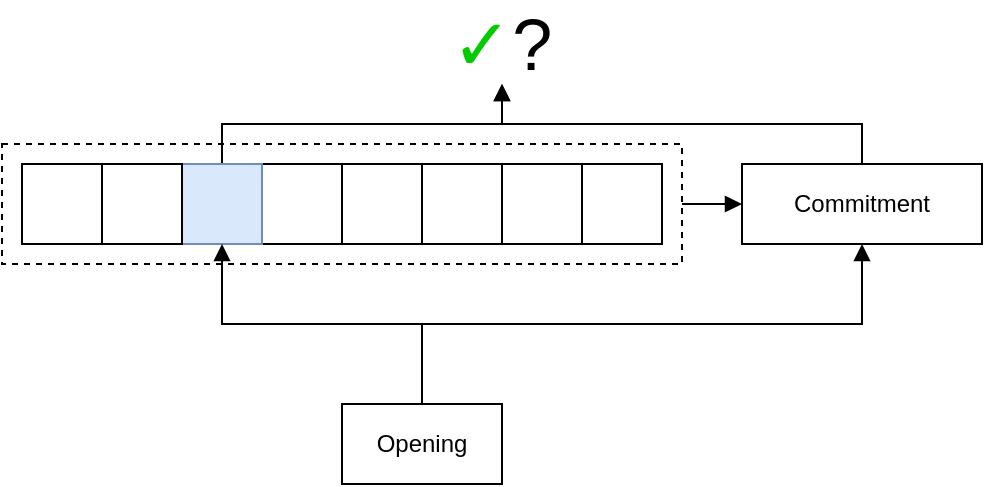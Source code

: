 <mxfile version="15.5.2" type="device"><diagram id="ZOLnpetFDPurkc5jFhKD" name="Page-1"><mxGraphModel dx="1422" dy="769" grid="1" gridSize="10" guides="1" tooltips="1" connect="1" arrows="1" fold="1" page="1" pageScale="1" pageWidth="850" pageHeight="1100" math="0" shadow="0"><root><mxCell id="0"/><mxCell id="1" parent="0"/><mxCell id="lEZCkBOqhXIly-TcUtTA-1" value="" style="whiteSpace=wrap;html=1;aspect=fixed;strokeWidth=1;" vertex="1" parent="1"><mxGeometry x="400" y="360" width="40" height="40" as="geometry"/></mxCell><mxCell id="lEZCkBOqhXIly-TcUtTA-2" value="" style="whiteSpace=wrap;html=1;aspect=fixed;strokeWidth=1;" vertex="1" parent="1"><mxGeometry x="440" y="360" width="40" height="40" as="geometry"/></mxCell><mxCell id="lEZCkBOqhXIly-TcUtTA-18" style="edgeStyle=orthogonalEdgeStyle;rounded=0;orthogonalLoop=1;jettySize=auto;html=1;exitX=0.5;exitY=0;exitDx=0;exitDy=0;entryX=0.5;entryY=1;entryDx=0;entryDy=0;fontSize=36;fontColor=#00CC00;endArrow=block;endFill=1;" edge="1" parent="1" source="lEZCkBOqhXIly-TcUtTA-3" target="lEZCkBOqhXIly-TcUtTA-16"><mxGeometry relative="1" as="geometry"/></mxCell><mxCell id="lEZCkBOqhXIly-TcUtTA-3" value="" style="whiteSpace=wrap;html=1;aspect=fixed;strokeWidth=1;fillColor=#dae8fc;strokeColor=#6c8ebf;" vertex="1" parent="1"><mxGeometry x="360" y="360" width="40" height="40" as="geometry"/></mxCell><mxCell id="lEZCkBOqhXIly-TcUtTA-4" value="" style="whiteSpace=wrap;html=1;aspect=fixed;strokeWidth=1;" vertex="1" parent="1"><mxGeometry x="480" y="360" width="40" height="40" as="geometry"/></mxCell><mxCell id="lEZCkBOqhXIly-TcUtTA-5" value="" style="whiteSpace=wrap;html=1;aspect=fixed;strokeWidth=1;" vertex="1" parent="1"><mxGeometry x="520" y="360" width="40" height="40" as="geometry"/></mxCell><mxCell id="lEZCkBOqhXIly-TcUtTA-6" value="" style="whiteSpace=wrap;html=1;aspect=fixed;strokeWidth=1;" vertex="1" parent="1"><mxGeometry x="320" y="360" width="40" height="40" as="geometry"/></mxCell><mxCell id="lEZCkBOqhXIly-TcUtTA-7" value="" style="whiteSpace=wrap;html=1;aspect=fixed;strokeWidth=1;" vertex="1" parent="1"><mxGeometry x="560" y="360" width="40" height="40" as="geometry"/></mxCell><mxCell id="lEZCkBOqhXIly-TcUtTA-8" value="" style="whiteSpace=wrap;html=1;aspect=fixed;strokeWidth=1;" vertex="1" parent="1"><mxGeometry x="280" y="360" width="40" height="40" as="geometry"/></mxCell><mxCell id="lEZCkBOqhXIly-TcUtTA-19" style="edgeStyle=orthogonalEdgeStyle;rounded=0;orthogonalLoop=1;jettySize=auto;html=1;exitX=0.5;exitY=0;exitDx=0;exitDy=0;entryX=0.5;entryY=1;entryDx=0;entryDy=0;fontSize=36;fontColor=#00CC00;endArrow=block;endFill=1;" edge="1" parent="1" source="lEZCkBOqhXIly-TcUtTA-10" target="lEZCkBOqhXIly-TcUtTA-16"><mxGeometry relative="1" as="geometry"/></mxCell><mxCell id="lEZCkBOqhXIly-TcUtTA-10" value="Commitment" style="rounded=0;whiteSpace=wrap;html=1;strokeWidth=1;" vertex="1" parent="1"><mxGeometry x="640" y="360" width="120" height="40" as="geometry"/></mxCell><mxCell id="lEZCkBOqhXIly-TcUtTA-14" style="edgeStyle=orthogonalEdgeStyle;rounded=0;orthogonalLoop=1;jettySize=auto;html=1;exitX=0.5;exitY=0;exitDx=0;exitDy=0;entryX=0.5;entryY=1;entryDx=0;entryDy=0;endArrow=block;endFill=1;" edge="1" parent="1" source="lEZCkBOqhXIly-TcUtTA-13" target="lEZCkBOqhXIly-TcUtTA-10"><mxGeometry relative="1" as="geometry"/></mxCell><mxCell id="lEZCkBOqhXIly-TcUtTA-15" style="edgeStyle=orthogonalEdgeStyle;rounded=0;orthogonalLoop=1;jettySize=auto;html=1;exitX=0.5;exitY=0;exitDx=0;exitDy=0;entryX=0.5;entryY=1;entryDx=0;entryDy=0;endArrow=block;endFill=1;" edge="1" parent="1" source="lEZCkBOqhXIly-TcUtTA-13" target="lEZCkBOqhXIly-TcUtTA-3"><mxGeometry relative="1" as="geometry"/></mxCell><mxCell id="lEZCkBOqhXIly-TcUtTA-13" value="Opening" style="rounded=0;whiteSpace=wrap;html=1;strokeWidth=1;" vertex="1" parent="1"><mxGeometry x="440" y="480" width="80" height="40" as="geometry"/></mxCell><mxCell id="lEZCkBOqhXIly-TcUtTA-16" value="&lt;font style=&quot;font-size: 36px&quot;&gt;&lt;font style=&quot;font-size: 36px&quot; color=&quot;#00CC00&quot;&gt;✓&lt;/font&gt;? &lt;br&gt;&lt;/font&gt;" style="rounded=0;whiteSpace=wrap;html=1;strokeWidth=1;fillColor=none;strokeColor=none;" vertex="1" parent="1"><mxGeometry x="480" y="280" width="80" height="40" as="geometry"/></mxCell><mxCell id="lEZCkBOqhXIly-TcUtTA-21" style="edgeStyle=orthogonalEdgeStyle;rounded=0;orthogonalLoop=1;jettySize=auto;html=1;exitX=1;exitY=0.5;exitDx=0;exitDy=0;entryX=0;entryY=0.5;entryDx=0;entryDy=0;fontSize=36;fontColor=#00CC00;endArrow=block;endFill=1;" edge="1" parent="1" source="lEZCkBOqhXIly-TcUtTA-20" target="lEZCkBOqhXIly-TcUtTA-10"><mxGeometry relative="1" as="geometry"/></mxCell><mxCell id="lEZCkBOqhXIly-TcUtTA-20" value="" style="rounded=0;whiteSpace=wrap;html=1;fontSize=36;fontColor=#00CC00;strokeWidth=1;fillColor=none;dashed=1;" vertex="1" parent="1"><mxGeometry x="270" y="350" width="340" height="60" as="geometry"/></mxCell></root></mxGraphModel></diagram></mxfile>